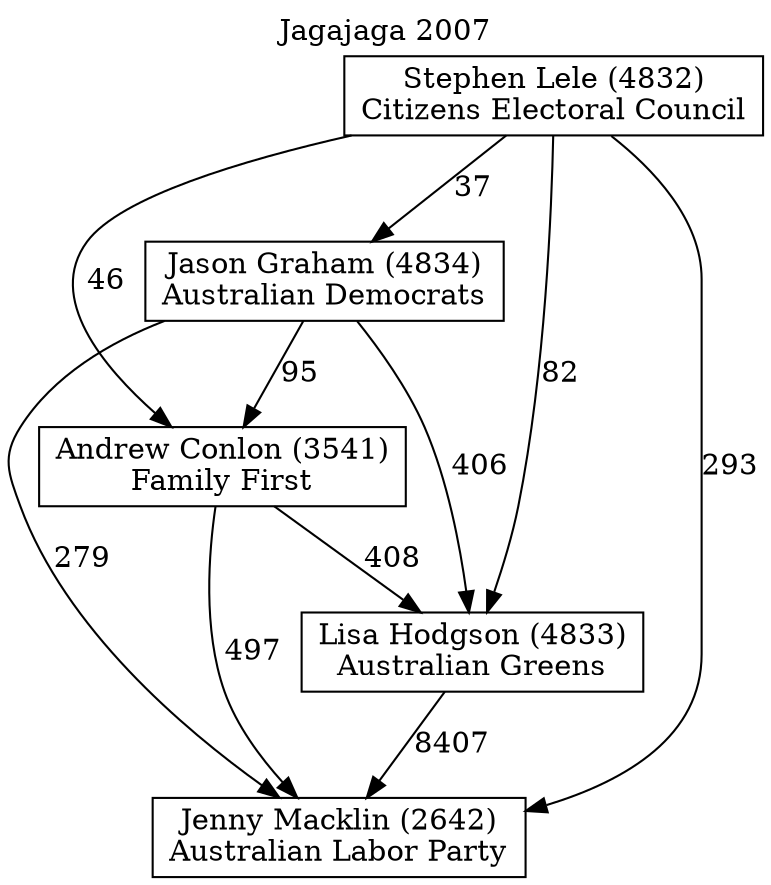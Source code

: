 // House preference flow
digraph "Jenny Macklin (2642)_Jagajaga_2007" {
	graph [label="Jagajaga 2007" labelloc=t mclimit=10]
	node [shape=box]
	"Andrew Conlon (3541)" [label="Andrew Conlon (3541)
Family First"]
	"Jason Graham (4834)" [label="Jason Graham (4834)
Australian Democrats"]
	"Jenny Macklin (2642)" [label="Jenny Macklin (2642)
Australian Labor Party"]
	"Lisa Hodgson (4833)" [label="Lisa Hodgson (4833)
Australian Greens"]
	"Stephen Lele (4832)" [label="Stephen Lele (4832)
Citizens Electoral Council"]
	"Andrew Conlon (3541)" -> "Jenny Macklin (2642)" [label=497]
	"Andrew Conlon (3541)" -> "Lisa Hodgson (4833)" [label=408]
	"Jason Graham (4834)" -> "Andrew Conlon (3541)" [label=95]
	"Jason Graham (4834)" -> "Jenny Macklin (2642)" [label=279]
	"Jason Graham (4834)" -> "Lisa Hodgson (4833)" [label=406]
	"Lisa Hodgson (4833)" -> "Jenny Macklin (2642)" [label=8407]
	"Stephen Lele (4832)" -> "Andrew Conlon (3541)" [label=46]
	"Stephen Lele (4832)" -> "Jason Graham (4834)" [label=37]
	"Stephen Lele (4832)" -> "Jenny Macklin (2642)" [label=293]
	"Stephen Lele (4832)" -> "Lisa Hodgson (4833)" [label=82]
}
